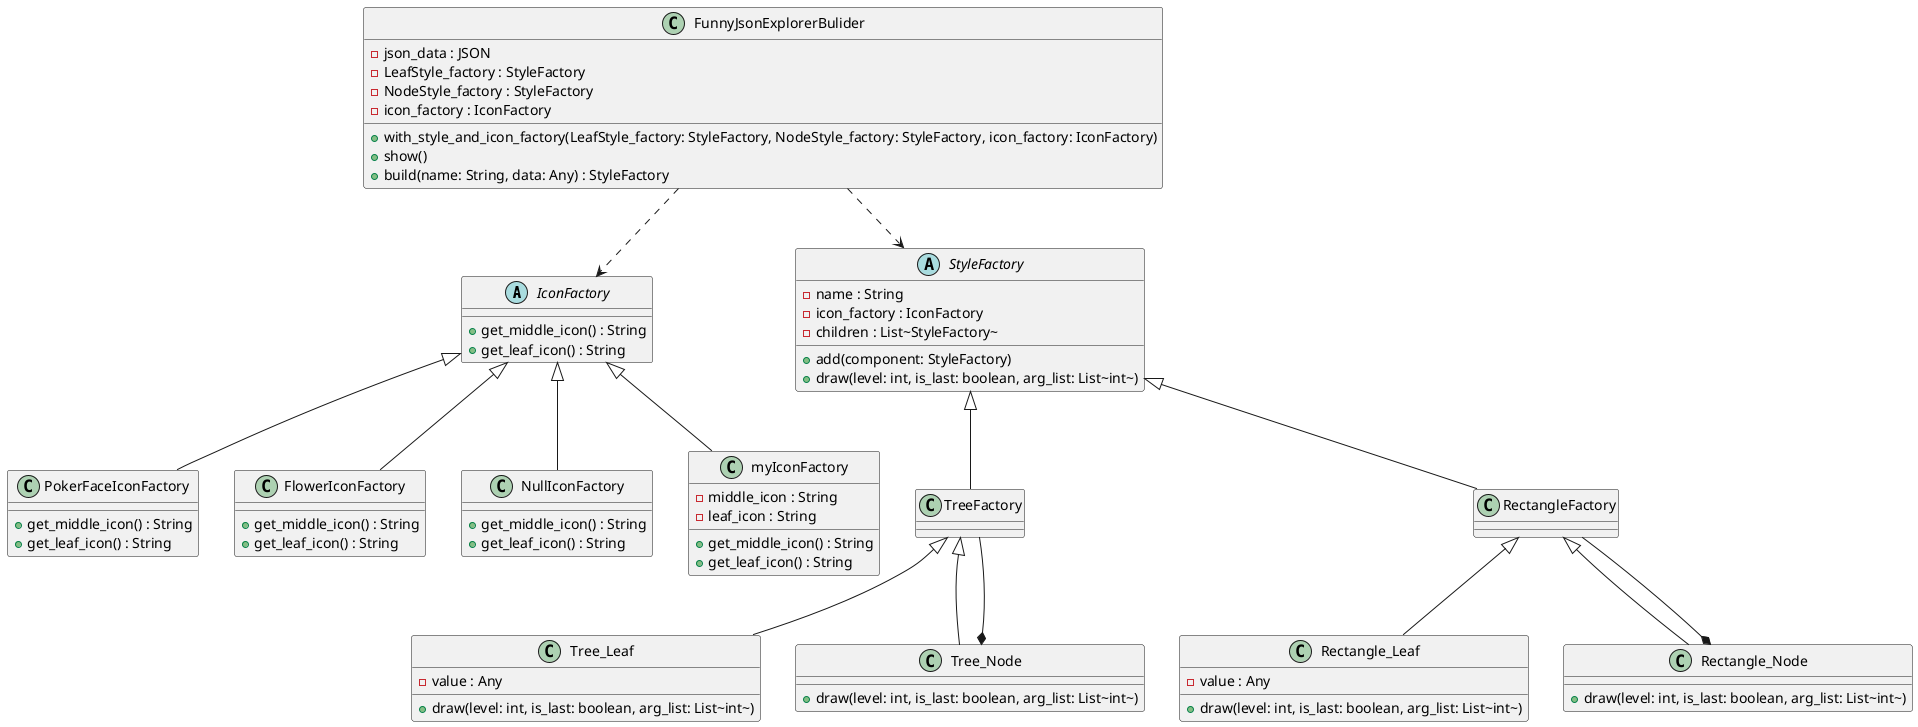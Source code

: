 @startuml
!define AbstractFactory IconFactory
!define ConcreteFactory PokerFaceIconFactory
!define ConcreteFactory FlowerIconFactory
!define ConcreteFactory NullIconFactory
!define ConcreteFactory myIconFactory
!define AbstractProduct StyleFactory
!define Product Tree_Leaf
!define Product Tree_Node
!define Product Rectangle_Leaf
!define Product Rectangle_Node
!define Builder FunnyJsonExplorerBulider

abstract class IconFactory {
    +get_middle_icon() : String
    +get_leaf_icon() : String
}

class PokerFaceIconFactory {
    +get_middle_icon() : String
    +get_leaf_icon() : String
}

class FlowerIconFactory {
    +get_middle_icon() : String
    +get_leaf_icon() : String
}

class NullIconFactory {
    +get_middle_icon() : String
    +get_leaf_icon() : String
}

class myIconFactory {
    -middle_icon : String
    -leaf_icon : String
    +get_middle_icon() : String
    +get_leaf_icon() : String
}

abstract class StyleFactory {
    -name : String
    -icon_factory : IconFactory
    -children : List~StyleFactory~
    +add(component: StyleFactory)
    +draw(level: int, is_last: boolean, arg_list: List~int~)
}


class Tree_Leaf  {
    -value : Any
    +draw(level: int, is_last: boolean, arg_list: List~int~)
}

class Tree_Node  {
    +draw(level: int, is_last: boolean, arg_list: List~int~)
}



class Rectangle_Leaf  {
    -value : Any
    +draw(level: int, is_last: boolean, arg_list: List~int~)
}

class Rectangle_Node {
    +draw(level: int, is_last: boolean, arg_list: List~int~)
}

class FunnyJsonExplorerBulider {
    -json_data : JSON
    -LeafStyle_factory : StyleFactory
    -NodeStyle_factory : StyleFactory
    -icon_factory : IconFactory
    +with_style_and_icon_factory(LeafStyle_factory: StyleFactory, NodeStyle_factory: StyleFactory, icon_factory: IconFactory)
    +show()
    +build(name: String, data: Any) : StyleFactory
}

IconFactory <|-- PokerFaceIconFactory
IconFactory <|-- FlowerIconFactory
IconFactory <|-- NullIconFactory
IconFactory <|-- myIconFactory

StyleFactory <|-- TreeFactory
TreeFactory <|-- Tree_Leaf
TreeFactory <|-- Tree_Node
TreeFactory --* Tree_Node

StyleFactory <|-- RectangleFactory
RectangleFactory <|-- Rectangle_Leaf
RectangleFactory <|-- Rectangle_Node
RectangleFactory --* Rectangle_Node

FunnyJsonExplorerBulider ..> StyleFactory
FunnyJsonExplorerBulider ..> IconFactory
@enduml